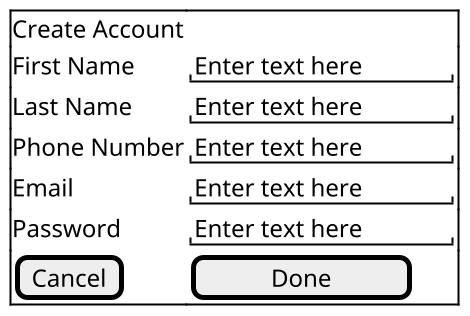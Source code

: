 @startsalt
scale 2
{^
Create Account
First Name | "Enter text here "
Last Name | "Enter text here "
Phone Number | "Enter text here "
Email | "Enter text here "
Password | "Enter text here "
[Cancel]|[    Done     ]
}
@endsalt